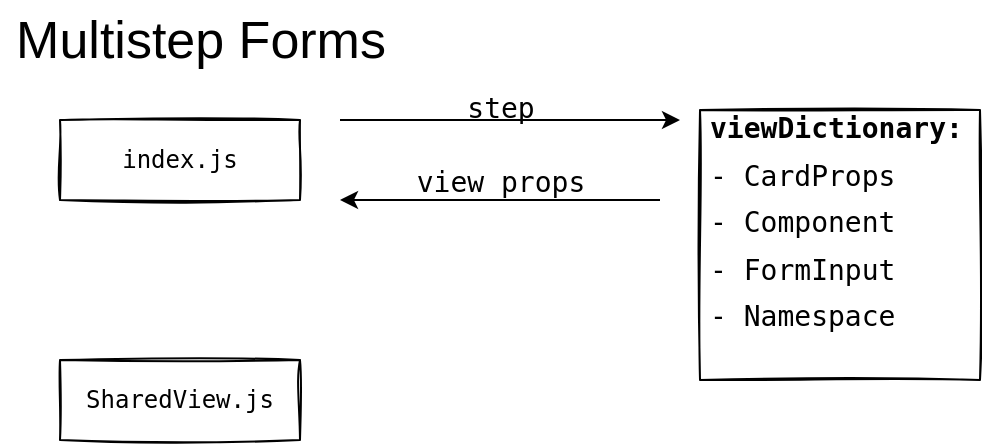 <mxfile version="14.4.4" type="github">
  <diagram id="EbOrB1GdHPMLg3S_a3iv" name="Page-1">
    <mxGraphModel dx="935" dy="747" grid="1" gridSize="10" guides="1" tooltips="1" connect="1" arrows="1" fold="1" page="1" pageScale="1" pageWidth="850" pageHeight="1100" math="0" shadow="0">
      <root>
        <mxCell id="0" />
        <mxCell id="1" parent="0" />
        <mxCell id="wdhd_y6CqxoNRMLdCt1D-2" value="&lt;pre&gt;index.js&lt;/pre&gt;" style="whiteSpace=wrap;html=1;sketch=1;" parent="1" vertex="1">
          <mxGeometry x="380" y="80" width="120" height="40" as="geometry" />
        </mxCell>
        <mxCell id="wdhd_y6CqxoNRMLdCt1D-3" value="&lt;pre&gt;SharedView.js&lt;/pre&gt;" style="whiteSpace=wrap;html=1;sketch=1;" parent="1" vertex="1">
          <mxGeometry x="380" y="200" width="120" height="40" as="geometry" />
        </mxCell>
        <mxCell id="At-aW5_m53lpBGhoe7sm-2" value="Multistep Forms" style="text;html=1;resizable=0;autosize=1;align=center;verticalAlign=middle;points=[];fillColor=none;strokeColor=none;rounded=0;sketch=1;fontSize=26;" vertex="1" parent="1">
          <mxGeometry x="350" y="20" width="200" height="40" as="geometry" />
        </mxCell>
        <mxCell id="At-aW5_m53lpBGhoe7sm-3" value="&lt;pre style=&quot;line-height: 90%&quot;&gt;&lt;font style=&quot;font-size: 14px ; line-height: 70%&quot;&gt;&lt;b&gt;viewDictionary:&lt;br&gt;&lt;/b&gt;&lt;/font&gt;&lt;font style=&quot;font-size: 14px ; line-height: 70%&quot;&gt;- CardProps&lt;br&gt;&lt;/font&gt;&lt;font style=&quot;font-size: 14px ; line-height: 70%&quot;&gt;- Component&lt;br&gt;&lt;/font&gt;&lt;font style=&quot;font-size: 14px ; line-height: 70%&quot;&gt;- FormInput&lt;br&gt;&lt;/font&gt;&lt;font style=&quot;font-size: 14px ; line-height: 70%&quot;&gt;- Namespace&lt;/font&gt;&lt;/pre&gt;&lt;font style=&quot;font-size: 14px ; line-height: 70%&quot;&gt;&lt;br&gt;&lt;/font&gt;" style="html=1;sketch=1;fontSize=26;align=left;spacingLeft=3;" vertex="1" parent="1">
          <mxGeometry x="700" y="75" width="140" height="135" as="geometry" />
        </mxCell>
        <mxCell id="At-aW5_m53lpBGhoe7sm-5" value="" style="endArrow=classic;html=1;fontSize=26;" edge="1" parent="1">
          <mxGeometry width="50" height="50" relative="1" as="geometry">
            <mxPoint x="680" y="120" as="sourcePoint" />
            <mxPoint x="520" y="120" as="targetPoint" />
          </mxGeometry>
        </mxCell>
        <mxCell id="At-aW5_m53lpBGhoe7sm-6" value="" style="endArrow=classic;html=1;fontSize=26;" edge="1" parent="1">
          <mxGeometry width="50" height="50" relative="1" as="geometry">
            <mxPoint x="520" y="80" as="sourcePoint" />
            <mxPoint x="690" y="80" as="targetPoint" />
          </mxGeometry>
        </mxCell>
        <mxCell id="At-aW5_m53lpBGhoe7sm-7" value="&lt;pre&gt;&lt;font style=&quot;font-size: 14px&quot;&gt;step&lt;/font&gt;&lt;/pre&gt;" style="text;html=1;align=center;verticalAlign=middle;resizable=0;points=[];autosize=1;fontSize=26;" vertex="1" parent="1">
          <mxGeometry x="575" y="25" width="50" height="90" as="geometry" />
        </mxCell>
        <mxCell id="At-aW5_m53lpBGhoe7sm-8" value="&lt;pre&gt;&lt;font style=&quot;font-size: 14px&quot;&gt;view props&lt;/font&gt;&lt;/pre&gt;" style="text;html=1;align=center;verticalAlign=middle;resizable=0;points=[];autosize=1;fontSize=26;" vertex="1" parent="1">
          <mxGeometry x="550" y="62" width="100" height="90" as="geometry" />
        </mxCell>
      </root>
    </mxGraphModel>
  </diagram>
</mxfile>
